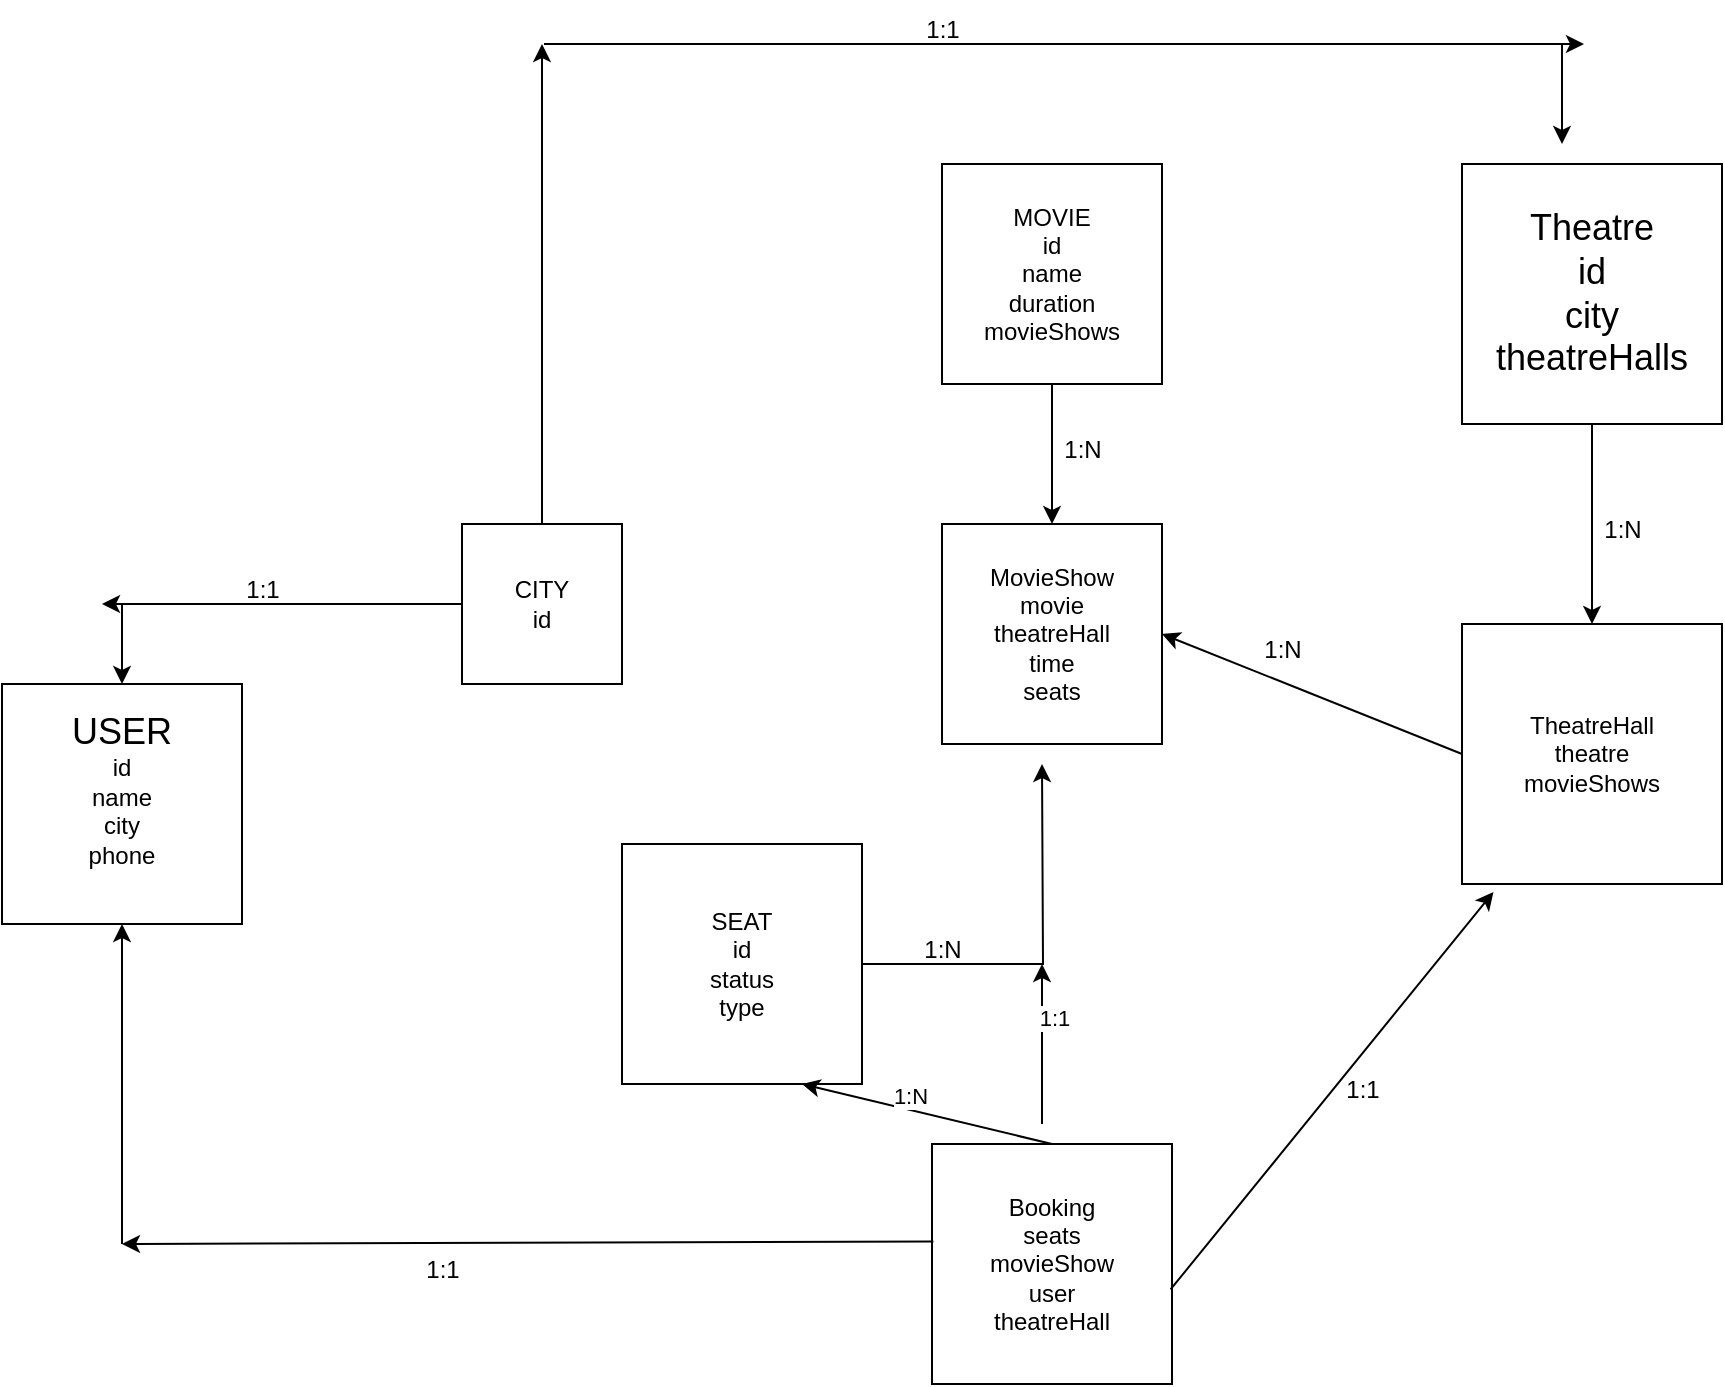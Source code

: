 <mxfile version="24.7.16">
  <diagram name="Page-1" id="8mbOCkGPbvo6u4NJJE5S">
    <mxGraphModel dx="1155" dy="1796" grid="1" gridSize="10" guides="1" tooltips="1" connect="1" arrows="1" fold="1" page="1" pageScale="1" pageWidth="850" pageHeight="1100" math="0" shadow="0">
      <root>
        <mxCell id="0" />
        <mxCell id="1" parent="0" />
        <mxCell id="gI5XPhRwYS4eJEb7OsNd-2" value="&lt;font style=&quot;font-size: 18px;&quot;&gt;USER&lt;/font&gt;&lt;div&gt;id&lt;/div&gt;&lt;div&gt;name&lt;/div&gt;&lt;div&gt;city&lt;/div&gt;&lt;div&gt;phone&lt;/div&gt;&lt;div&gt;&lt;br&gt;&lt;/div&gt;" style="whiteSpace=wrap;html=1;aspect=fixed;" vertex="1" parent="1">
          <mxGeometry x="90" y="320" width="120" height="120" as="geometry" />
        </mxCell>
        <mxCell id="gI5XPhRwYS4eJEb7OsNd-14" value="" style="edgeStyle=orthogonalEdgeStyle;rounded=0;orthogonalLoop=1;jettySize=auto;html=1;" edge="1" parent="1" source="gI5XPhRwYS4eJEb7OsNd-4">
          <mxGeometry relative="1" as="geometry">
            <mxPoint x="360" as="targetPoint" />
          </mxGeometry>
        </mxCell>
        <mxCell id="gI5XPhRwYS4eJEb7OsNd-19" value="" style="edgeStyle=orthogonalEdgeStyle;rounded=0;orthogonalLoop=1;jettySize=auto;html=1;" edge="1" parent="1" source="gI5XPhRwYS4eJEb7OsNd-4">
          <mxGeometry relative="1" as="geometry">
            <mxPoint x="140" y="280" as="targetPoint" />
          </mxGeometry>
        </mxCell>
        <mxCell id="gI5XPhRwYS4eJEb7OsNd-4" value="CITY&lt;div&gt;id&lt;/div&gt;" style="whiteSpace=wrap;html=1;aspect=fixed;" vertex="1" parent="1">
          <mxGeometry x="320" y="240" width="80" height="80" as="geometry" />
        </mxCell>
        <mxCell id="gI5XPhRwYS4eJEb7OsNd-11" value="" style="edgeStyle=orthogonalEdgeStyle;rounded=0;orthogonalLoop=1;jettySize=auto;html=1;" edge="1" parent="1" source="gI5XPhRwYS4eJEb7OsNd-5" target="gI5XPhRwYS4eJEb7OsNd-6">
          <mxGeometry relative="1" as="geometry" />
        </mxCell>
        <mxCell id="gI5XPhRwYS4eJEb7OsNd-5" value="MOVIE&lt;div&gt;id&lt;/div&gt;&lt;div&gt;name&lt;/div&gt;&lt;div&gt;duration&lt;/div&gt;&lt;div&gt;movieShows&lt;/div&gt;" style="whiteSpace=wrap;html=1;aspect=fixed;" vertex="1" parent="1">
          <mxGeometry x="560" y="60" width="110" height="110" as="geometry" />
        </mxCell>
        <mxCell id="gI5XPhRwYS4eJEb7OsNd-6" value="MovieShow&lt;div&gt;movie&lt;/div&gt;&lt;div&gt;theatreHall&lt;/div&gt;&lt;div&gt;time&lt;/div&gt;&lt;div&gt;seats&lt;/div&gt;" style="whiteSpace=wrap;html=1;aspect=fixed;" vertex="1" parent="1">
          <mxGeometry x="560" y="240" width="110" height="110" as="geometry" />
        </mxCell>
        <mxCell id="gI5XPhRwYS4eJEb7OsNd-9" value="" style="edgeStyle=orthogonalEdgeStyle;rounded=0;orthogonalLoop=1;jettySize=auto;html=1;" edge="1" parent="1" source="gI5XPhRwYS4eJEb7OsNd-7" target="gI5XPhRwYS4eJEb7OsNd-8">
          <mxGeometry relative="1" as="geometry" />
        </mxCell>
        <mxCell id="gI5XPhRwYS4eJEb7OsNd-7" value="&lt;font style=&quot;font-size: 18px;&quot;&gt;Theatre&lt;/font&gt;&lt;div&gt;&lt;span style=&quot;font-size: 18px;&quot;&gt;id&lt;/span&gt;&lt;/div&gt;&lt;div&gt;&lt;span style=&quot;font-size: 18px;&quot;&gt;city&lt;/span&gt;&lt;/div&gt;&lt;div&gt;&lt;span style=&quot;font-size: 18px;&quot;&gt;theatreHalls&lt;/span&gt;&lt;/div&gt;" style="whiteSpace=wrap;html=1;aspect=fixed;" vertex="1" parent="1">
          <mxGeometry x="820" y="60" width="130" height="130" as="geometry" />
        </mxCell>
        <mxCell id="gI5XPhRwYS4eJEb7OsNd-8" value="TheatreHall&lt;div&gt;theatre&lt;/div&gt;&lt;div&gt;movieShows&lt;/div&gt;" style="whiteSpace=wrap;html=1;aspect=fixed;" vertex="1" parent="1">
          <mxGeometry x="820" y="290" width="130" height="130" as="geometry" />
        </mxCell>
        <mxCell id="gI5XPhRwYS4eJEb7OsNd-10" value="1:N" style="text;html=1;align=center;verticalAlign=middle;resizable=0;points=[];autosize=1;strokeColor=none;fillColor=none;" vertex="1" parent="1">
          <mxGeometry x="880" y="228" width="40" height="30" as="geometry" />
        </mxCell>
        <mxCell id="gI5XPhRwYS4eJEb7OsNd-12" value="1:N" style="text;html=1;align=center;verticalAlign=middle;resizable=0;points=[];autosize=1;strokeColor=none;fillColor=none;" vertex="1" parent="1">
          <mxGeometry x="610" y="188" width="40" height="30" as="geometry" />
        </mxCell>
        <mxCell id="gI5XPhRwYS4eJEb7OsNd-15" value="" style="endArrow=classic;html=1;rounded=0;" edge="1" parent="1">
          <mxGeometry width="50" height="50" relative="1" as="geometry">
            <mxPoint x="361" as="sourcePoint" />
            <mxPoint x="881" as="targetPoint" />
          </mxGeometry>
        </mxCell>
        <mxCell id="gI5XPhRwYS4eJEb7OsNd-16" value="" style="endArrow=classic;html=1;rounded=0;" edge="1" parent="1">
          <mxGeometry width="50" height="50" relative="1" as="geometry">
            <mxPoint x="870" as="sourcePoint" />
            <mxPoint x="870" y="50" as="targetPoint" />
          </mxGeometry>
        </mxCell>
        <mxCell id="gI5XPhRwYS4eJEb7OsNd-17" value="1:1" style="text;html=1;align=center;verticalAlign=middle;resizable=0;points=[];autosize=1;strokeColor=none;fillColor=none;" vertex="1" parent="1">
          <mxGeometry x="540" y="-22" width="40" height="30" as="geometry" />
        </mxCell>
        <mxCell id="gI5XPhRwYS4eJEb7OsNd-20" value="" style="endArrow=classic;html=1;rounded=0;entryX=0.5;entryY=0;entryDx=0;entryDy=0;" edge="1" parent="1" target="gI5XPhRwYS4eJEb7OsNd-2">
          <mxGeometry width="50" height="50" relative="1" as="geometry">
            <mxPoint x="150" y="280" as="sourcePoint" />
            <mxPoint x="490" y="240" as="targetPoint" />
          </mxGeometry>
        </mxCell>
        <mxCell id="gI5XPhRwYS4eJEb7OsNd-21" value="1:1" style="text;html=1;align=center;verticalAlign=middle;resizable=0;points=[];autosize=1;strokeColor=none;fillColor=none;" vertex="1" parent="1">
          <mxGeometry x="200" y="258" width="40" height="30" as="geometry" />
        </mxCell>
        <mxCell id="gI5XPhRwYS4eJEb7OsNd-24" value="" style="edgeStyle=orthogonalEdgeStyle;rounded=0;orthogonalLoop=1;jettySize=auto;html=1;" edge="1" parent="1" source="gI5XPhRwYS4eJEb7OsNd-22">
          <mxGeometry relative="1" as="geometry">
            <mxPoint x="610" y="360" as="targetPoint" />
          </mxGeometry>
        </mxCell>
        <mxCell id="gI5XPhRwYS4eJEb7OsNd-22" value="SEAT&lt;div&gt;id&lt;/div&gt;&lt;div&gt;status&lt;/div&gt;&lt;div&gt;type&lt;/div&gt;" style="whiteSpace=wrap;html=1;aspect=fixed;" vertex="1" parent="1">
          <mxGeometry x="400" y="400" width="120" height="120" as="geometry" />
        </mxCell>
        <mxCell id="gI5XPhRwYS4eJEb7OsNd-25" value="1:N" style="text;html=1;align=center;verticalAlign=middle;resizable=0;points=[];autosize=1;strokeColor=none;fillColor=none;" vertex="1" parent="1">
          <mxGeometry x="540" y="438" width="40" height="30" as="geometry" />
        </mxCell>
        <mxCell id="gI5XPhRwYS4eJEb7OsNd-26" value="Booking&lt;div&gt;seats&lt;/div&gt;&lt;div&gt;movieShow&lt;/div&gt;&lt;div&gt;user&lt;/div&gt;&lt;div&gt;theatreHall&lt;/div&gt;" style="whiteSpace=wrap;html=1;aspect=fixed;" vertex="1" parent="1">
          <mxGeometry x="555" y="550" width="120" height="120" as="geometry" />
        </mxCell>
        <mxCell id="gI5XPhRwYS4eJEb7OsNd-27" value="" style="endArrow=classic;html=1;rounded=0;exitX=0.5;exitY=1;exitDx=0;exitDy=0;entryX=0.5;entryY=1;entryDx=0;entryDy=0;" edge="1" parent="1" target="gI5XPhRwYS4eJEb7OsNd-2">
          <mxGeometry width="50" height="50" relative="1" as="geometry">
            <mxPoint x="150" y="600" as="sourcePoint" />
            <mxPoint x="440" y="410" as="targetPoint" />
          </mxGeometry>
        </mxCell>
        <mxCell id="gI5XPhRwYS4eJEb7OsNd-28" value="" style="endArrow=classic;html=1;rounded=0;entryX=0.006;entryY=0.406;entryDx=0;entryDy=0;entryPerimeter=0;exitX=0.006;exitY=0.406;exitDx=0;exitDy=0;exitPerimeter=0;" edge="1" parent="1" source="gI5XPhRwYS4eJEb7OsNd-26">
          <mxGeometry width="50" height="50" relative="1" as="geometry">
            <mxPoint x="490" y="360" as="sourcePoint" />
            <mxPoint x="150" y="600" as="targetPoint" />
          </mxGeometry>
        </mxCell>
        <mxCell id="gI5XPhRwYS4eJEb7OsNd-29" value="1:1" style="text;html=1;align=center;verticalAlign=middle;resizable=0;points=[];autosize=1;strokeColor=none;fillColor=none;" vertex="1" parent="1">
          <mxGeometry x="290" y="598" width="40" height="30" as="geometry" />
        </mxCell>
        <mxCell id="gI5XPhRwYS4eJEb7OsNd-30" value="" style="endArrow=classic;html=1;rounded=0;exitX=0.5;exitY=0;exitDx=0;exitDy=0;entryX=0.75;entryY=1;entryDx=0;entryDy=0;" edge="1" parent="1" source="gI5XPhRwYS4eJEb7OsNd-26" target="gI5XPhRwYS4eJEb7OsNd-22">
          <mxGeometry width="50" height="50" relative="1" as="geometry">
            <mxPoint x="440" y="410" as="sourcePoint" />
            <mxPoint x="490" y="360" as="targetPoint" />
          </mxGeometry>
        </mxCell>
        <mxCell id="gI5XPhRwYS4eJEb7OsNd-32" value="1:N" style="edgeLabel;html=1;align=center;verticalAlign=middle;resizable=0;points=[];" vertex="1" connectable="0" parent="gI5XPhRwYS4eJEb7OsNd-30">
          <mxGeometry x="0.169" y="-7" relative="1" as="geometry">
            <mxPoint as="offset" />
          </mxGeometry>
        </mxCell>
        <mxCell id="gI5XPhRwYS4eJEb7OsNd-33" value="" style="endArrow=classic;html=1;rounded=0;" edge="1" parent="1">
          <mxGeometry width="50" height="50" relative="1" as="geometry">
            <mxPoint x="610" y="540" as="sourcePoint" />
            <mxPoint x="610" y="460" as="targetPoint" />
          </mxGeometry>
        </mxCell>
        <mxCell id="gI5XPhRwYS4eJEb7OsNd-34" value="1:1" style="edgeLabel;html=1;align=center;verticalAlign=middle;resizable=0;points=[];" vertex="1" connectable="0" parent="gI5XPhRwYS4eJEb7OsNd-33">
          <mxGeometry x="0.333" y="-6" relative="1" as="geometry">
            <mxPoint as="offset" />
          </mxGeometry>
        </mxCell>
        <mxCell id="gI5XPhRwYS4eJEb7OsNd-35" value="" style="endArrow=classic;html=1;rounded=0;exitX=0.994;exitY=0.606;exitDx=0;exitDy=0;exitPerimeter=0;entryX=0.121;entryY=1.031;entryDx=0;entryDy=0;entryPerimeter=0;" edge="1" parent="1" source="gI5XPhRwYS4eJEb7OsNd-26" target="gI5XPhRwYS4eJEb7OsNd-8">
          <mxGeometry width="50" height="50" relative="1" as="geometry">
            <mxPoint x="550" y="420" as="sourcePoint" />
            <mxPoint x="600" y="370" as="targetPoint" />
          </mxGeometry>
        </mxCell>
        <mxCell id="gI5XPhRwYS4eJEb7OsNd-36" value="1:1" style="text;html=1;align=center;verticalAlign=middle;resizable=0;points=[];autosize=1;strokeColor=none;fillColor=none;" vertex="1" parent="1">
          <mxGeometry x="750" y="508" width="40" height="30" as="geometry" />
        </mxCell>
        <mxCell id="gI5XPhRwYS4eJEb7OsNd-37" value="" style="endArrow=classic;html=1;rounded=0;exitX=0;exitY=0.5;exitDx=0;exitDy=0;entryX=1;entryY=0.5;entryDx=0;entryDy=0;" edge="1" parent="1" source="gI5XPhRwYS4eJEb7OsNd-8" target="gI5XPhRwYS4eJEb7OsNd-6">
          <mxGeometry width="50" height="50" relative="1" as="geometry">
            <mxPoint x="550" y="340" as="sourcePoint" />
            <mxPoint x="600" y="290" as="targetPoint" />
          </mxGeometry>
        </mxCell>
        <mxCell id="gI5XPhRwYS4eJEb7OsNd-38" value="1:N" style="text;html=1;align=center;verticalAlign=middle;resizable=0;points=[];autosize=1;strokeColor=none;fillColor=none;" vertex="1" parent="1">
          <mxGeometry x="710" y="288" width="40" height="30" as="geometry" />
        </mxCell>
      </root>
    </mxGraphModel>
  </diagram>
</mxfile>
